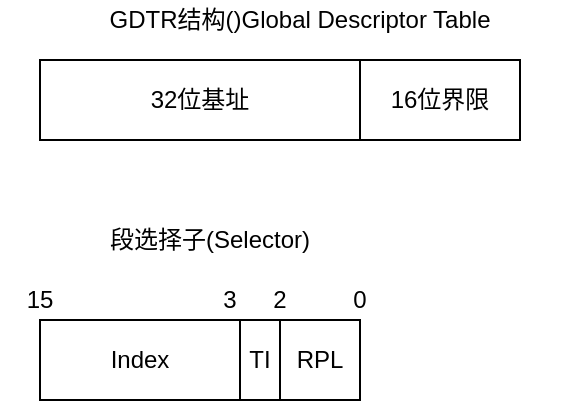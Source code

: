 <mxfile version="10.9.0" type="github"><diagram id="tE-9RZvBJPqqdJPApm_q" name="Page-1"><mxGraphModel dx="1493" dy="478" grid="1" gridSize="10" guides="1" tooltips="1" connect="1" arrows="1" fold="1" page="1" pageScale="1" pageWidth="827" pageHeight="1169" math="0" shadow="0"><root><mxCell id="0"/><mxCell id="1" parent="0"/><mxCell id="ngbt1orpRnhmkSzv8Px2-1" value="32位基址" style="rounded=0;whiteSpace=wrap;html=1;" vertex="1" parent="1"><mxGeometry y="80" width="160" height="40" as="geometry"/></mxCell><mxCell id="ngbt1orpRnhmkSzv8Px2-2" value="16位界限" style="rounded=0;whiteSpace=wrap;html=1;" vertex="1" parent="1"><mxGeometry x="160" y="80" width="80" height="40" as="geometry"/></mxCell><mxCell id="ngbt1orpRnhmkSzv8Px2-3" value="GDTR结构()&lt;span&gt;Global Descriptor Table&lt;/span&gt;" style="text;html=1;strokeColor=none;fillColor=none;align=center;verticalAlign=middle;whiteSpace=wrap;rounded=0;" vertex="1" parent="1"><mxGeometry x="-10" y="50" width="280" height="20" as="geometry"/></mxCell><mxCell id="ngbt1orpRnhmkSzv8Px2-4" value="Index" style="rounded=0;whiteSpace=wrap;html=1;" vertex="1" parent="1"><mxGeometry y="210" width="100" height="40" as="geometry"/></mxCell><mxCell id="ngbt1orpRnhmkSzv8Px2-5" value="TI" style="rounded=0;whiteSpace=wrap;html=1;" vertex="1" parent="1"><mxGeometry x="100" y="210" width="20" height="40" as="geometry"/></mxCell><mxCell id="ngbt1orpRnhmkSzv8Px2-6" value="段选择子(Selector)" style="text;html=1;strokeColor=none;fillColor=none;align=center;verticalAlign=middle;whiteSpace=wrap;rounded=0;" vertex="1" parent="1"><mxGeometry x="30" y="160" width="110" height="20" as="geometry"/></mxCell><mxCell id="ngbt1orpRnhmkSzv8Px2-7" value="RPL" style="rounded=0;whiteSpace=wrap;html=1;" vertex="1" parent="1"><mxGeometry x="120" y="210" width="40" height="40" as="geometry"/></mxCell><mxCell id="ngbt1orpRnhmkSzv8Px2-8" value="15" style="text;html=1;strokeColor=none;fillColor=none;align=center;verticalAlign=middle;whiteSpace=wrap;rounded=0;" vertex="1" parent="1"><mxGeometry x="-20" y="190" width="40" height="20" as="geometry"/></mxCell><mxCell id="ngbt1orpRnhmkSzv8Px2-9" value="3" style="text;html=1;strokeColor=none;fillColor=none;align=center;verticalAlign=middle;whiteSpace=wrap;rounded=0;" vertex="1" parent="1"><mxGeometry x="75" y="190" width="40" height="20" as="geometry"/></mxCell><mxCell id="ngbt1orpRnhmkSzv8Px2-10" value="2" style="text;html=1;strokeColor=none;fillColor=none;align=center;verticalAlign=middle;whiteSpace=wrap;rounded=0;" vertex="1" parent="1"><mxGeometry x="100" y="190" width="40" height="20" as="geometry"/></mxCell><mxCell id="ngbt1orpRnhmkSzv8Px2-11" value="0" style="text;html=1;strokeColor=none;fillColor=none;align=center;verticalAlign=middle;whiteSpace=wrap;rounded=0;" vertex="1" parent="1"><mxGeometry x="140" y="190" width="40" height="20" as="geometry"/></mxCell></root></mxGraphModel></diagram></mxfile>